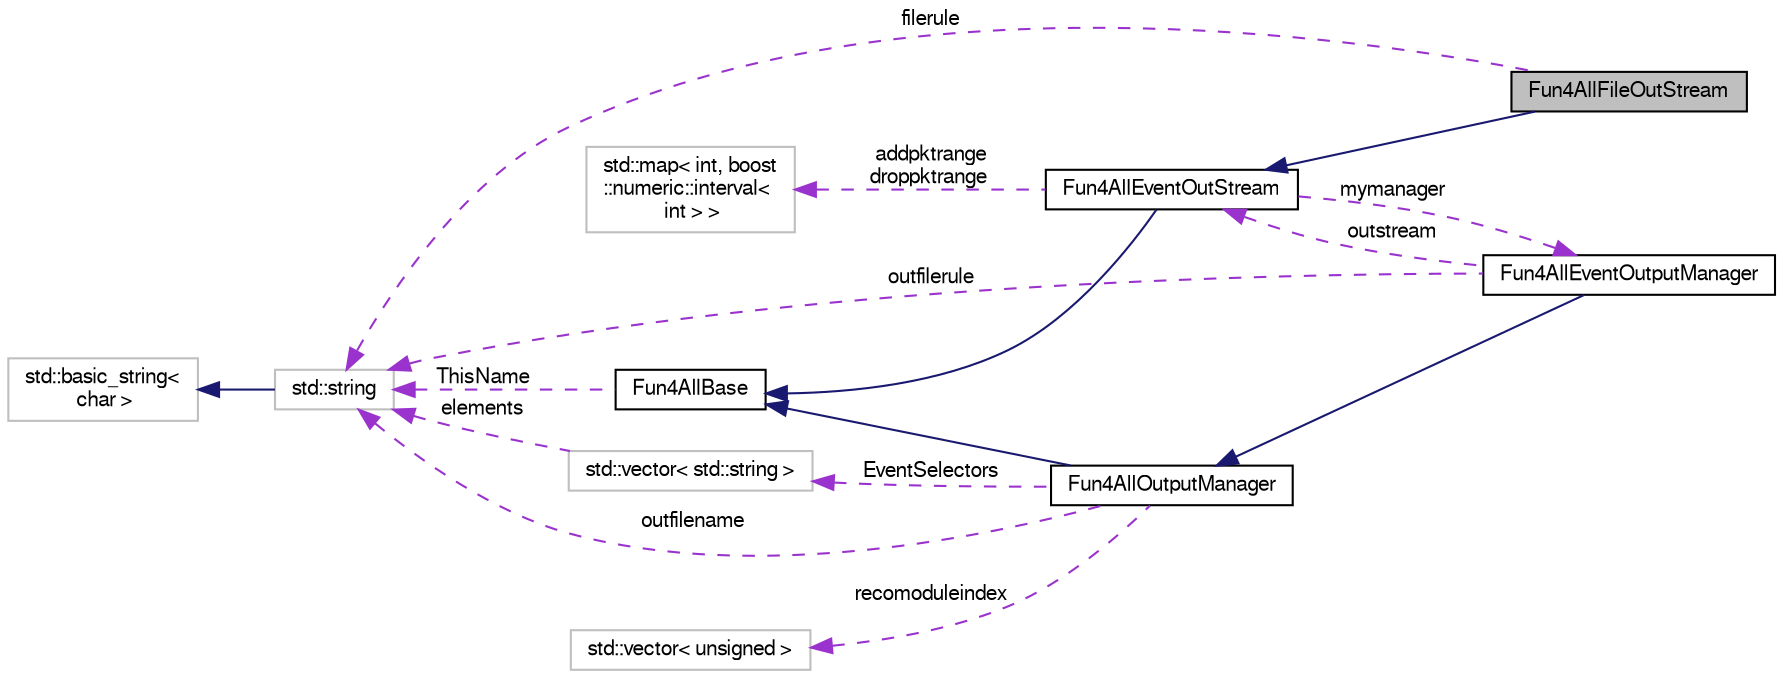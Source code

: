 digraph "Fun4AllFileOutStream"
{
  bgcolor="transparent";
  edge [fontname="FreeSans",fontsize="10",labelfontname="FreeSans",labelfontsize="10"];
  node [fontname="FreeSans",fontsize="10",shape=record];
  rankdir="LR";
  Node1 [label="Fun4AllFileOutStream",height=0.2,width=0.4,color="black", fillcolor="grey75", style="filled" fontcolor="black"];
  Node2 -> Node1 [dir="back",color="midnightblue",fontsize="10",style="solid",fontname="FreeSans"];
  Node2 [label="Fun4AllEventOutStream",height=0.2,width=0.4,color="black",URL="$dc/dab/classFun4AllEventOutStream.html"];
  Node3 -> Node2 [dir="back",color="midnightblue",fontsize="10",style="solid",fontname="FreeSans"];
  Node3 [label="Fun4AllBase",height=0.2,width=0.4,color="black",URL="$d5/dec/classFun4AllBase.html"];
  Node4 -> Node3 [dir="back",color="darkorchid3",fontsize="10",style="dashed",label=" ThisName" ,fontname="FreeSans"];
  Node4 [label="std::string",height=0.2,width=0.4,color="grey75",tooltip="STL class. "];
  Node5 -> Node4 [dir="back",color="midnightblue",fontsize="10",style="solid",fontname="FreeSans"];
  Node5 [label="std::basic_string\<\l char \>",height=0.2,width=0.4,color="grey75",tooltip="STL class. "];
  Node6 -> Node2 [dir="back",color="darkorchid3",fontsize="10",style="dashed",label=" mymanager" ,fontname="FreeSans"];
  Node6 [label="Fun4AllEventOutputManager",height=0.2,width=0.4,color="black",URL="$d2/d4a/classFun4AllEventOutputManager.html"];
  Node7 -> Node6 [dir="back",color="midnightblue",fontsize="10",style="solid",fontname="FreeSans"];
  Node7 [label="Fun4AllOutputManager",height=0.2,width=0.4,color="black",URL="$d8/d77/classFun4AllOutputManager.html"];
  Node3 -> Node7 [dir="back",color="midnightblue",fontsize="10",style="solid",fontname="FreeSans"];
  Node8 -> Node7 [dir="back",color="darkorchid3",fontsize="10",style="dashed",label=" recomoduleindex" ,fontname="FreeSans"];
  Node8 [label="std::vector\< unsigned \>",height=0.2,width=0.4,color="grey75"];
  Node4 -> Node7 [dir="back",color="darkorchid3",fontsize="10",style="dashed",label=" outfilename" ,fontname="FreeSans"];
  Node9 -> Node7 [dir="back",color="darkorchid3",fontsize="10",style="dashed",label=" EventSelectors" ,fontname="FreeSans"];
  Node9 [label="std::vector\< std::string \>",height=0.2,width=0.4,color="grey75"];
  Node4 -> Node9 [dir="back",color="darkorchid3",fontsize="10",style="dashed",label=" elements" ,fontname="FreeSans"];
  Node2 -> Node6 [dir="back",color="darkorchid3",fontsize="10",style="dashed",label=" outstream" ,fontname="FreeSans"];
  Node4 -> Node6 [dir="back",color="darkorchid3",fontsize="10",style="dashed",label=" outfilerule" ,fontname="FreeSans"];
  Node10 -> Node2 [dir="back",color="darkorchid3",fontsize="10",style="dashed",label=" addpktrange\ndroppktrange" ,fontname="FreeSans"];
  Node10 [label="std::map\< int, boost\l::numeric::interval\<\l int \> \>",height=0.2,width=0.4,color="grey75"];
  Node4 -> Node1 [dir="back",color="darkorchid3",fontsize="10",style="dashed",label=" filerule" ,fontname="FreeSans"];
}
